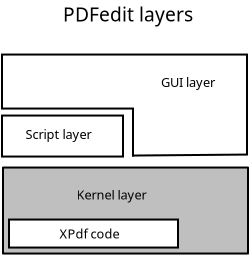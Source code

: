 <?xml version="1.0" encoding="UTF-8"?>
<dia:diagram xmlns:dia="http://www.lysator.liu.se/~alla/dia/">
  <dia:layer name="Pozadí" visible="true">
    <dia:object type="Standard - Box" version="0" id="O0">
      <dia:attribute name="obj_pos">
        <dia:point val="1.65,8.95"/>
      </dia:attribute>
      <dia:attribute name="obj_bb">
        <dia:rectangle val="1.6,8.9;13.95,13.3"/>
      </dia:attribute>
      <dia:attribute name="elem_corner">
        <dia:point val="1.65,8.95"/>
      </dia:attribute>
      <dia:attribute name="elem_width">
        <dia:real val="12.25"/>
      </dia:attribute>
      <dia:attribute name="elem_height">
        <dia:real val="4.3"/>
      </dia:attribute>
      <dia:attribute name="inner_color">
        <dia:color val="#bfbfbf"/>
      </dia:attribute>
      <dia:attribute name="show_background">
        <dia:boolean val="true"/>
      </dia:attribute>
      <dia:attribute name="corner_radius">
        <dia:real val="1.175e-39"/>
      </dia:attribute>
    </dia:object>
    <dia:object type="Standard - Text" version="1" id="O1">
      <dia:attribute name="obj_pos">
        <dia:point val="5.325,10.55"/>
      </dia:attribute>
      <dia:attribute name="obj_bb">
        <dia:rectangle val="5.325,9.982;8.992,10.985"/>
      </dia:attribute>
      <dia:attribute name="text">
        <dia:composite type="text">
          <dia:attribute name="string">
            <dia:string>#Kernel layer#</dia:string>
          </dia:attribute>
          <dia:attribute name="font">
            <dia:font family="sans" style="0" name="Helvetica"/>
          </dia:attribute>
          <dia:attribute name="height">
            <dia:real val="0.8"/>
          </dia:attribute>
          <dia:attribute name="pos">
            <dia:point val="5.325,10.55"/>
          </dia:attribute>
          <dia:attribute name="color">
            <dia:color val="#000000"/>
          </dia:attribute>
          <dia:attribute name="alignment">
            <dia:enum val="0"/>
          </dia:attribute>
        </dia:composite>
      </dia:attribute>
      <dia:attribute name="valign">
        <dia:enum val="3"/>
      </dia:attribute>
    </dia:object>
    <dia:object type="Standard - Text" version="1" id="O2">
      <dia:attribute name="obj_pos">
        <dia:point val="6.75,14.45"/>
      </dia:attribute>
      <dia:attribute name="obj_bb">
        <dia:rectangle val="6.75,13.9;6.75,14.85"/>
      </dia:attribute>
      <dia:attribute name="text">
        <dia:composite type="text">
          <dia:attribute name="string">
            <dia:string>##</dia:string>
          </dia:attribute>
          <dia:attribute name="font">
            <dia:font family="sans" style="0" name="Helvetica"/>
          </dia:attribute>
          <dia:attribute name="height">
            <dia:real val="0.8"/>
          </dia:attribute>
          <dia:attribute name="pos">
            <dia:point val="6.75,14.45"/>
          </dia:attribute>
          <dia:attribute name="color">
            <dia:color val="#000000"/>
          </dia:attribute>
          <dia:attribute name="alignment">
            <dia:enum val="0"/>
          </dia:attribute>
        </dia:composite>
      </dia:attribute>
      <dia:attribute name="valign">
        <dia:enum val="3"/>
      </dia:attribute>
    </dia:object>
    <dia:group>
      <dia:object type="Standard - Box" version="0" id="O3">
        <dia:attribute name="obj_pos">
          <dia:point val="1.95,11.55"/>
        </dia:attribute>
        <dia:attribute name="obj_bb">
          <dia:rectangle val="1.9,11.5;10.45,13"/>
        </dia:attribute>
        <dia:attribute name="elem_corner">
          <dia:point val="1.95,11.55"/>
        </dia:attribute>
        <dia:attribute name="elem_width">
          <dia:real val="8.45"/>
        </dia:attribute>
        <dia:attribute name="elem_height">
          <dia:real val="1.4"/>
        </dia:attribute>
        <dia:attribute name="show_background">
          <dia:boolean val="true"/>
        </dia:attribute>
      </dia:object>
      <dia:object type="Standard - Text" version="1" id="O4">
        <dia:attribute name="obj_pos">
          <dia:point val="4.475,12.5"/>
        </dia:attribute>
        <dia:attribute name="obj_bb">
          <dia:rectangle val="4.475,11.95;7.675,12.9"/>
        </dia:attribute>
        <dia:attribute name="text">
          <dia:composite type="text">
            <dia:attribute name="string">
              <dia:string>#XPdf code#</dia:string>
            </dia:attribute>
            <dia:attribute name="font">
              <dia:font family="sans" style="0" name="Helvetica"/>
            </dia:attribute>
            <dia:attribute name="height">
              <dia:real val="0.8"/>
            </dia:attribute>
            <dia:attribute name="pos">
              <dia:point val="4.475,12.5"/>
            </dia:attribute>
            <dia:attribute name="color">
              <dia:color val="#000000"/>
            </dia:attribute>
            <dia:attribute name="alignment">
              <dia:enum val="0"/>
            </dia:attribute>
          </dia:composite>
        </dia:attribute>
        <dia:attribute name="valign">
          <dia:enum val="3"/>
        </dia:attribute>
      </dia:object>
    </dia:group>
    <dia:group>
      <dia:object type="Standard - Box" version="0" id="O5">
        <dia:attribute name="obj_pos">
          <dia:point val="1.6,6.35"/>
        </dia:attribute>
        <dia:attribute name="obj_bb">
          <dia:rectangle val="1.55,6.3;7.7,8.45"/>
        </dia:attribute>
        <dia:attribute name="elem_corner">
          <dia:point val="1.6,6.35"/>
        </dia:attribute>
        <dia:attribute name="elem_width">
          <dia:real val="6.05"/>
        </dia:attribute>
        <dia:attribute name="elem_height">
          <dia:real val="2.05"/>
        </dia:attribute>
        <dia:attribute name="show_background">
          <dia:boolean val="true"/>
        </dia:attribute>
      </dia:object>
      <dia:object type="Standard - Text" version="1" id="O6">
        <dia:attribute name="obj_pos">
          <dia:point val="2.775,7.525"/>
        </dia:attribute>
        <dia:attribute name="obj_bb">
          <dia:rectangle val="2.775,6.975;6.275,7.925"/>
        </dia:attribute>
        <dia:attribute name="text">
          <dia:composite type="text">
            <dia:attribute name="string">
              <dia:string>#Script layer#</dia:string>
            </dia:attribute>
            <dia:attribute name="font">
              <dia:font family="sans" style="0" name="Helvetica"/>
            </dia:attribute>
            <dia:attribute name="height">
              <dia:real val="0.8"/>
            </dia:attribute>
            <dia:attribute name="pos">
              <dia:point val="2.775,7.525"/>
            </dia:attribute>
            <dia:attribute name="color">
              <dia:color val="#000000"/>
            </dia:attribute>
            <dia:attribute name="alignment">
              <dia:enum val="0"/>
            </dia:attribute>
          </dia:composite>
        </dia:attribute>
        <dia:attribute name="valign">
          <dia:enum val="3"/>
        </dia:attribute>
      </dia:object>
    </dia:group>
    <dia:object type="Standard - Text" version="1" id="O7">
      <dia:attribute name="obj_pos">
        <dia:point val="4.65,1.65"/>
      </dia:attribute>
      <dia:attribute name="obj_bb">
        <dia:rectangle val="4.65,0.772;11.027,2.305"/>
      </dia:attribute>
      <dia:attribute name="text">
        <dia:composite type="text">
          <dia:attribute name="string">
            <dia:string>#PDFedit layers#</dia:string>
          </dia:attribute>
          <dia:attribute name="font">
            <dia:font family="sans" style="0" name="Helvetica"/>
          </dia:attribute>
          <dia:attribute name="height">
            <dia:real val="1.2"/>
          </dia:attribute>
          <dia:attribute name="pos">
            <dia:point val="4.65,1.65"/>
          </dia:attribute>
          <dia:attribute name="color">
            <dia:color val="#000000"/>
          </dia:attribute>
          <dia:attribute name="alignment">
            <dia:enum val="0"/>
          </dia:attribute>
        </dia:composite>
      </dia:attribute>
      <dia:attribute name="valign">
        <dia:enum val="3"/>
      </dia:attribute>
    </dia:object>
    <dia:group>
      <dia:object type="Standard - Text" version="1" id="O8">
        <dia:attribute name="obj_pos">
          <dia:point val="9.55,4.925"/>
        </dia:attribute>
        <dia:attribute name="obj_bb">
          <dia:rectangle val="9.55,4.375;12.3,5.325"/>
        </dia:attribute>
        <dia:attribute name="text">
          <dia:composite type="text">
            <dia:attribute name="string">
              <dia:string>#GUI layer#</dia:string>
            </dia:attribute>
            <dia:attribute name="font">
              <dia:font family="sans" style="0" name="Helvetica"/>
            </dia:attribute>
            <dia:attribute name="height">
              <dia:real val="0.8"/>
            </dia:attribute>
            <dia:attribute name="pos">
              <dia:point val="9.55,4.925"/>
            </dia:attribute>
            <dia:attribute name="color">
              <dia:color val="#000000"/>
            </dia:attribute>
            <dia:attribute name="alignment">
              <dia:enum val="0"/>
            </dia:attribute>
          </dia:composite>
        </dia:attribute>
        <dia:attribute name="valign">
          <dia:enum val="3"/>
        </dia:attribute>
      </dia:object>
      <dia:object type="Standard - ZigZagLine" version="1" id="O9">
        <dia:attribute name="obj_pos">
          <dia:point val="13.85,8.3"/>
        </dia:attribute>
        <dia:attribute name="obj_bb">
          <dia:rectangle val="1.55,3.25;13.9,8.35"/>
        </dia:attribute>
        <dia:attribute name="orth_points">
          <dia:point val="13.85,8.3"/>
          <dia:point val="13.85,3.3"/>
          <dia:point val="1.6,3.3"/>
          <dia:point val="1.6,5.95"/>
        </dia:attribute>
        <dia:attribute name="orth_orient">
          <dia:enum val="1"/>
          <dia:enum val="0"/>
          <dia:enum val="1"/>
        </dia:attribute>
        <dia:attribute name="autorouting">
          <dia:boolean val="false"/>
        </dia:attribute>
      </dia:object>
      <dia:object type="Standard - ZigZagLine" version="1" id="O10">
        <dia:attribute name="obj_pos">
          <dia:point val="1.6,5.9"/>
        </dia:attribute>
        <dia:attribute name="obj_bb">
          <dia:rectangle val="1.55,5.85;8.2,8.45"/>
        </dia:attribute>
        <dia:attribute name="orth_points">
          <dia:point val="1.6,5.9"/>
          <dia:point val="1.6,6"/>
          <dia:point val="8.15,6"/>
          <dia:point val="8.15,8.4"/>
        </dia:attribute>
        <dia:attribute name="orth_orient">
          <dia:enum val="1"/>
          <dia:enum val="0"/>
          <dia:enum val="1"/>
        </dia:attribute>
        <dia:attribute name="autorouting">
          <dia:boolean val="false"/>
        </dia:attribute>
      </dia:object>
      <dia:object type="Standard - Line" version="0" id="O11">
        <dia:attribute name="obj_pos">
          <dia:point val="8.1,8.35"/>
        </dia:attribute>
        <dia:attribute name="obj_bb">
          <dia:rectangle val="8.05,8.25;13.95,8.4"/>
        </dia:attribute>
        <dia:attribute name="conn_endpoints">
          <dia:point val="8.1,8.35"/>
          <dia:point val="13.9,8.3"/>
        </dia:attribute>
        <dia:attribute name="numcp">
          <dia:int val="1"/>
        </dia:attribute>
      </dia:object>
    </dia:group>
  </dia:layer>
</dia:diagram>
